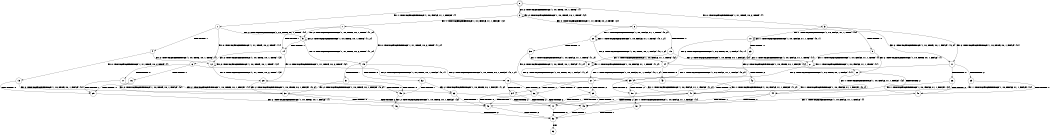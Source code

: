 digraph BCG {
size = "7, 10.5";
center = TRUE;
node [shape = circle];
0 [peripheries = 2];
0 -> 1 [label = "EX !1 !ATOMIC_EXCH_BRANCH (1, +0, FALSE, +1, 1, FALSE) !{}"];
0 -> 2 [label = "EX !2 !ATOMIC_EXCH_BRANCH (1, +0, TRUE, +0, 1, TRUE) !{}"];
0 -> 3 [label = "EX !0 !ATOMIC_EXCH_BRANCH (1, +1, TRUE, +0, 2, TRUE) !{}"];
1 -> 4 [label = "TERMINATE !1"];
1 -> 5 [label = "EX !2 !ATOMIC_EXCH_BRANCH (1, +0, TRUE, +0, 1, TRUE) !{1}"];
1 -> 6 [label = "EX !0 !ATOMIC_EXCH_BRANCH (1, +1, TRUE, +0, 2, TRUE) !{1}"];
2 -> 7 [label = "EX !1 !ATOMIC_EXCH_BRANCH (1, +0, FALSE, +1, 1, FALSE) !{2}"];
2 -> 8 [label = "EX !0 !ATOMIC_EXCH_BRANCH (1, +1, TRUE, +0, 2, TRUE) !{2}"];
2 -> 2 [label = "EX !2 !ATOMIC_EXCH_BRANCH (1, +0, TRUE, +0, 1, TRUE) !{2}"];
3 -> 9 [label = "TERMINATE !0"];
3 -> 10 [label = "EX !1 !ATOMIC_EXCH_BRANCH (1, +0, FALSE, +1, 1, TRUE) !{0}"];
3 -> 11 [label = "EX !2 !ATOMIC_EXCH_BRANCH (1, +0, TRUE, +0, 1, FALSE) !{0}"];
4 -> 12 [label = "EX !2 !ATOMIC_EXCH_BRANCH (1, +0, TRUE, +0, 1, TRUE) !{}"];
4 -> 13 [label = "EX !0 !ATOMIC_EXCH_BRANCH (1, +1, TRUE, +0, 2, TRUE) !{}"];
5 -> 14 [label = "TERMINATE !1"];
5 -> 15 [label = "EX !0 !ATOMIC_EXCH_BRANCH (1, +1, TRUE, +0, 2, TRUE) !{1, 2}"];
5 -> 5 [label = "EX !2 !ATOMIC_EXCH_BRANCH (1, +0, TRUE, +0, 1, TRUE) !{1, 2}"];
6 -> 16 [label = "TERMINATE !1"];
6 -> 17 [label = "TERMINATE !0"];
6 -> 18 [label = "EX !2 !ATOMIC_EXCH_BRANCH (1, +0, TRUE, +0, 1, FALSE) !{0, 1}"];
7 -> 14 [label = "TERMINATE !1"];
7 -> 15 [label = "EX !0 !ATOMIC_EXCH_BRANCH (1, +1, TRUE, +0, 2, TRUE) !{1, 2}"];
7 -> 5 [label = "EX !2 !ATOMIC_EXCH_BRANCH (1, +0, TRUE, +0, 1, TRUE) !{1, 2}"];
8 -> 19 [label = "TERMINATE !0"];
8 -> 20 [label = "EX !1 !ATOMIC_EXCH_BRANCH (1, +0, FALSE, +1, 1, TRUE) !{0, 2}"];
8 -> 11 [label = "EX !2 !ATOMIC_EXCH_BRANCH (1, +0, TRUE, +0, 1, FALSE) !{0, 2}"];
9 -> 21 [label = "EX !1 !ATOMIC_EXCH_BRANCH (1, +0, FALSE, +1, 1, TRUE) !{}"];
9 -> 22 [label = "EX !2 !ATOMIC_EXCH_BRANCH (1, +0, TRUE, +0, 1, FALSE) !{}"];
10 -> 23 [label = "TERMINATE !0"];
10 -> 24 [label = "EX !2 !ATOMIC_EXCH_BRANCH (1, +0, TRUE, +0, 1, FALSE) !{0, 1}"];
10 -> 10 [label = "EX !1 !ATOMIC_EXCH_BRANCH (1, +0, FALSE, +1, 1, TRUE) !{0, 1}"];
11 -> 25 [label = "TERMINATE !2"];
11 -> 26 [label = "TERMINATE !0"];
11 -> 27 [label = "EX !1 !ATOMIC_EXCH_BRANCH (1, +0, FALSE, +1, 1, FALSE) !{0, 2}"];
12 -> 28 [label = "EX !0 !ATOMIC_EXCH_BRANCH (1, +1, TRUE, +0, 2, TRUE) !{2}"];
12 -> 12 [label = "EX !2 !ATOMIC_EXCH_BRANCH (1, +0, TRUE, +0, 1, TRUE) !{2}"];
13 -> 29 [label = "TERMINATE !0"];
13 -> 30 [label = "EX !2 !ATOMIC_EXCH_BRANCH (1, +0, TRUE, +0, 1, FALSE) !{0}"];
14 -> 12 [label = "EX !2 !ATOMIC_EXCH_BRANCH (1, +0, TRUE, +0, 1, TRUE) !{2}"];
14 -> 28 [label = "EX !0 !ATOMIC_EXCH_BRANCH (1, +1, TRUE, +0, 2, TRUE) !{2}"];
15 -> 31 [label = "TERMINATE !1"];
15 -> 32 [label = "TERMINATE !0"];
15 -> 18 [label = "EX !2 !ATOMIC_EXCH_BRANCH (1, +0, TRUE, +0, 1, FALSE) !{0, 1, 2}"];
16 -> 29 [label = "TERMINATE !0"];
16 -> 30 [label = "EX !2 !ATOMIC_EXCH_BRANCH (1, +0, TRUE, +0, 1, FALSE) !{0}"];
17 -> 29 [label = "TERMINATE !1"];
17 -> 33 [label = "EX !2 !ATOMIC_EXCH_BRANCH (1, +0, TRUE, +0, 1, FALSE) !{1}"];
18 -> 34 [label = "TERMINATE !1"];
18 -> 35 [label = "TERMINATE !2"];
18 -> 36 [label = "TERMINATE !0"];
19 -> 22 [label = "EX !2 !ATOMIC_EXCH_BRANCH (1, +0, TRUE, +0, 1, FALSE) !{2}"];
19 -> 37 [label = "EX !1 !ATOMIC_EXCH_BRANCH (1, +0, FALSE, +1, 1, TRUE) !{2}"];
20 -> 38 [label = "TERMINATE !0"];
20 -> 24 [label = "EX !2 !ATOMIC_EXCH_BRANCH (1, +0, TRUE, +0, 1, FALSE) !{0, 1, 2}"];
20 -> 20 [label = "EX !1 !ATOMIC_EXCH_BRANCH (1, +0, FALSE, +1, 1, TRUE) !{0, 1, 2}"];
21 -> 39 [label = "EX !2 !ATOMIC_EXCH_BRANCH (1, +0, TRUE, +0, 1, FALSE) !{1}"];
21 -> 21 [label = "EX !1 !ATOMIC_EXCH_BRANCH (1, +0, FALSE, +1, 1, TRUE) !{1}"];
22 -> 40 [label = "TERMINATE !2"];
22 -> 41 [label = "EX !1 !ATOMIC_EXCH_BRANCH (1, +0, FALSE, +1, 1, FALSE) !{2}"];
23 -> 21 [label = "EX !1 !ATOMIC_EXCH_BRANCH (1, +0, FALSE, +1, 1, TRUE) !{1}"];
23 -> 39 [label = "EX !2 !ATOMIC_EXCH_BRANCH (1, +0, TRUE, +0, 1, FALSE) !{1}"];
24 -> 42 [label = "TERMINATE !2"];
24 -> 43 [label = "TERMINATE !0"];
24 -> 27 [label = "EX !1 !ATOMIC_EXCH_BRANCH (1, +0, FALSE, +1, 1, FALSE) !{0, 1, 2}"];
25 -> 40 [label = "TERMINATE !0"];
25 -> 44 [label = "EX !1 !ATOMIC_EXCH_BRANCH (1, +0, FALSE, +1, 1, FALSE) !{0}"];
26 -> 40 [label = "TERMINATE !2"];
26 -> 41 [label = "EX !1 !ATOMIC_EXCH_BRANCH (1, +0, FALSE, +1, 1, FALSE) !{2}"];
27 -> 34 [label = "TERMINATE !1"];
27 -> 35 [label = "TERMINATE !2"];
27 -> 36 [label = "TERMINATE !0"];
28 -> 45 [label = "TERMINATE !0"];
28 -> 30 [label = "EX !2 !ATOMIC_EXCH_BRANCH (1, +0, TRUE, +0, 1, FALSE) !{0, 2}"];
29 -> 46 [label = "EX !2 !ATOMIC_EXCH_BRANCH (1, +0, TRUE, +0, 1, FALSE) !{}"];
30 -> 47 [label = "TERMINATE !2"];
30 -> 48 [label = "TERMINATE !0"];
31 -> 30 [label = "EX !2 !ATOMIC_EXCH_BRANCH (1, +0, TRUE, +0, 1, FALSE) !{0, 2}"];
31 -> 45 [label = "TERMINATE !0"];
32 -> 33 [label = "EX !2 !ATOMIC_EXCH_BRANCH (1, +0, TRUE, +0, 1, FALSE) !{1, 2}"];
32 -> 45 [label = "TERMINATE !1"];
33 -> 48 [label = "TERMINATE !1"];
33 -> 49 [label = "TERMINATE !2"];
34 -> 47 [label = "TERMINATE !2"];
34 -> 48 [label = "TERMINATE !0"];
35 -> 47 [label = "TERMINATE !1"];
35 -> 49 [label = "TERMINATE !0"];
36 -> 48 [label = "TERMINATE !1"];
36 -> 49 [label = "TERMINATE !2"];
37 -> 39 [label = "EX !2 !ATOMIC_EXCH_BRANCH (1, +0, TRUE, +0, 1, FALSE) !{1, 2}"];
37 -> 37 [label = "EX !1 !ATOMIC_EXCH_BRANCH (1, +0, FALSE, +1, 1, TRUE) !{1, 2}"];
38 -> 39 [label = "EX !2 !ATOMIC_EXCH_BRANCH (1, +0, TRUE, +0, 1, FALSE) !{1, 2}"];
38 -> 37 [label = "EX !1 !ATOMIC_EXCH_BRANCH (1, +0, FALSE, +1, 1, TRUE) !{1, 2}"];
39 -> 50 [label = "TERMINATE !2"];
39 -> 41 [label = "EX !1 !ATOMIC_EXCH_BRANCH (1, +0, FALSE, +1, 1, FALSE) !{1, 2}"];
40 -> 51 [label = "EX !1 !ATOMIC_EXCH_BRANCH (1, +0, FALSE, +1, 1, FALSE) !{}"];
41 -> 48 [label = "TERMINATE !1"];
41 -> 49 [label = "TERMINATE !2"];
42 -> 44 [label = "EX !1 !ATOMIC_EXCH_BRANCH (1, +0, FALSE, +1, 1, FALSE) !{0, 1}"];
42 -> 50 [label = "TERMINATE !0"];
43 -> 41 [label = "EX !1 !ATOMIC_EXCH_BRANCH (1, +0, FALSE, +1, 1, FALSE) !{1, 2}"];
43 -> 50 [label = "TERMINATE !2"];
44 -> 47 [label = "TERMINATE !1"];
44 -> 49 [label = "TERMINATE !0"];
45 -> 46 [label = "EX !2 !ATOMIC_EXCH_BRANCH (1, +0, TRUE, +0, 1, FALSE) !{2}"];
46 -> 52 [label = "TERMINATE !2"];
47 -> 52 [label = "TERMINATE !0"];
48 -> 52 [label = "TERMINATE !2"];
49 -> 52 [label = "TERMINATE !1"];
50 -> 51 [label = "EX !1 !ATOMIC_EXCH_BRANCH (1, +0, FALSE, +1, 1, FALSE) !{1}"];
51 -> 52 [label = "TERMINATE !1"];
52 -> 53 [label = "exit"];
}
